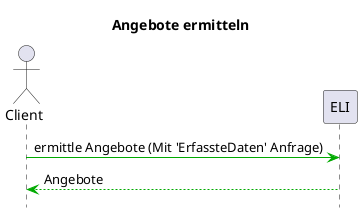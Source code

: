 @startuml
hide footbox

title Angebote ermitteln
actor Client

Client [#00AA00]-> ELI: ermittle Angebote (Mit 'ErfassteDaten' Anfrage)
ELI [#00AA00]--> Client: Angebote

@enduml